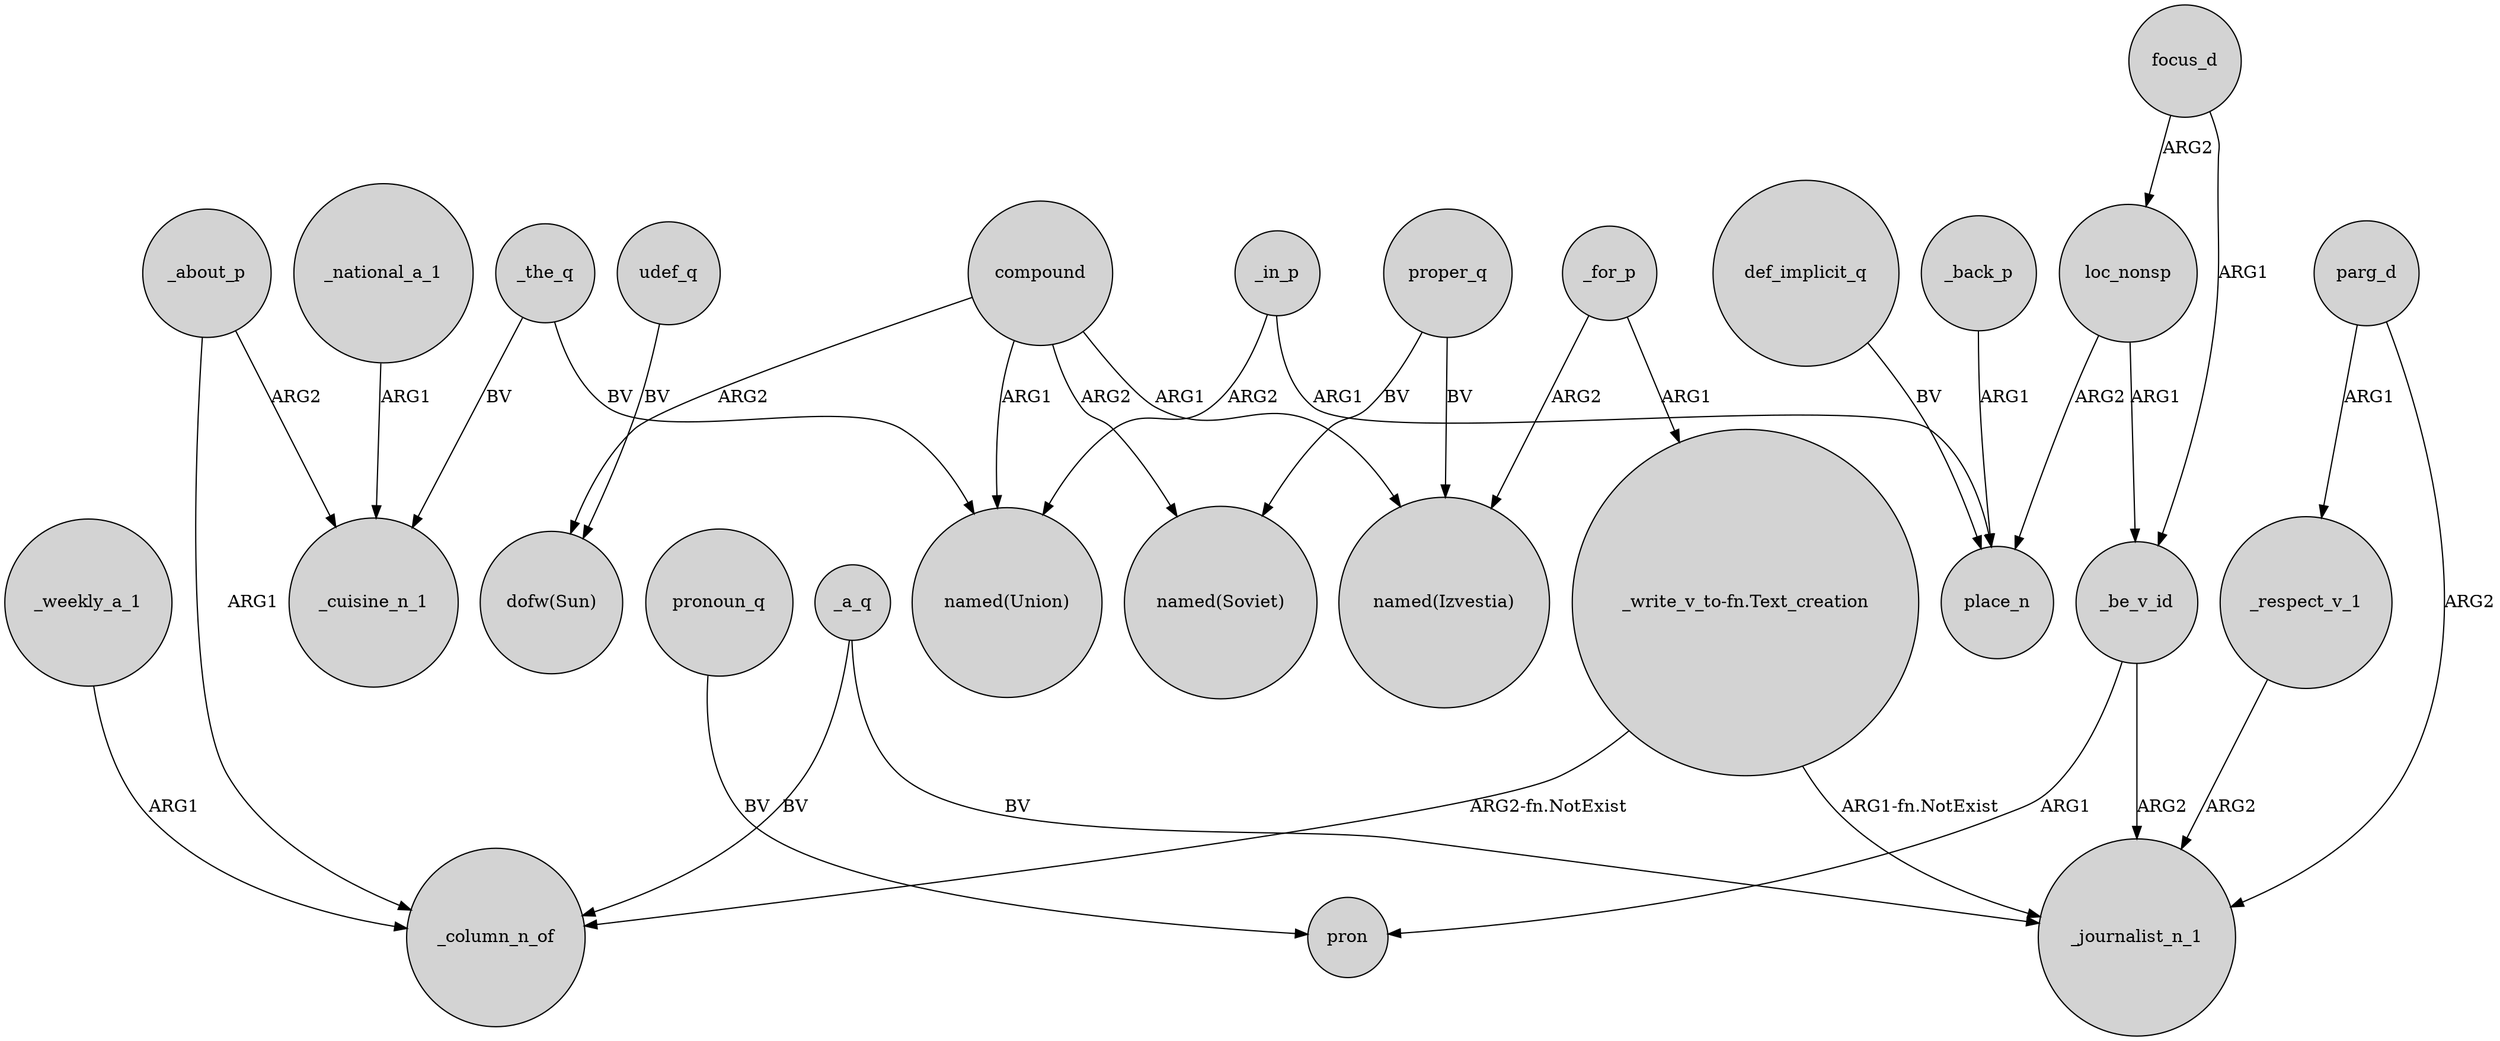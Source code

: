 digraph {
	node [shape=circle style=filled]
	focus_d -> loc_nonsp [label=ARG2]
	"_write_v_to-fn.Text_creation" -> _column_n_of [label="ARG2-fn.NotExist"]
	parg_d -> _respect_v_1 [label=ARG1]
	udef_q -> "dofw(Sun)" [label=BV]
	compound -> "dofw(Sun)" [label=ARG2]
	_a_q -> _column_n_of [label=BV]
	_be_v_id -> _journalist_n_1 [label=ARG2]
	_respect_v_1 -> _journalist_n_1 [label=ARG2]
	"_write_v_to-fn.Text_creation" -> _journalist_n_1 [label="ARG1-fn.NotExist"]
	_the_q -> _cuisine_n_1 [label=BV]
	_for_p -> "_write_v_to-fn.Text_creation" [label=ARG1]
	def_implicit_q -> place_n [label=BV]
	proper_q -> "named(Soviet)" [label=BV]
	_be_v_id -> pron [label=ARG1]
	parg_d -> _journalist_n_1 [label=ARG2]
	_the_q -> "named(Union)" [label=BV]
	_national_a_1 -> _cuisine_n_1 [label=ARG1]
	_in_p -> "named(Union)" [label=ARG2]
	compound -> "named(Izvestia)" [label=ARG1]
	pronoun_q -> pron [label=BV]
	focus_d -> _be_v_id [label=ARG1]
	compound -> "named(Union)" [label=ARG1]
	_weekly_a_1 -> _column_n_of [label=ARG1]
	_in_p -> place_n [label=ARG1]
	compound -> "named(Soviet)" [label=ARG2]
	_a_q -> _journalist_n_1 [label=BV]
	_about_p -> _cuisine_n_1 [label=ARG2]
	loc_nonsp -> place_n [label=ARG2]
	loc_nonsp -> _be_v_id [label=ARG1]
	_back_p -> place_n [label=ARG1]
	proper_q -> "named(Izvestia)" [label=BV]
	_for_p -> "named(Izvestia)" [label=ARG2]
	_about_p -> _column_n_of [label=ARG1]
}
